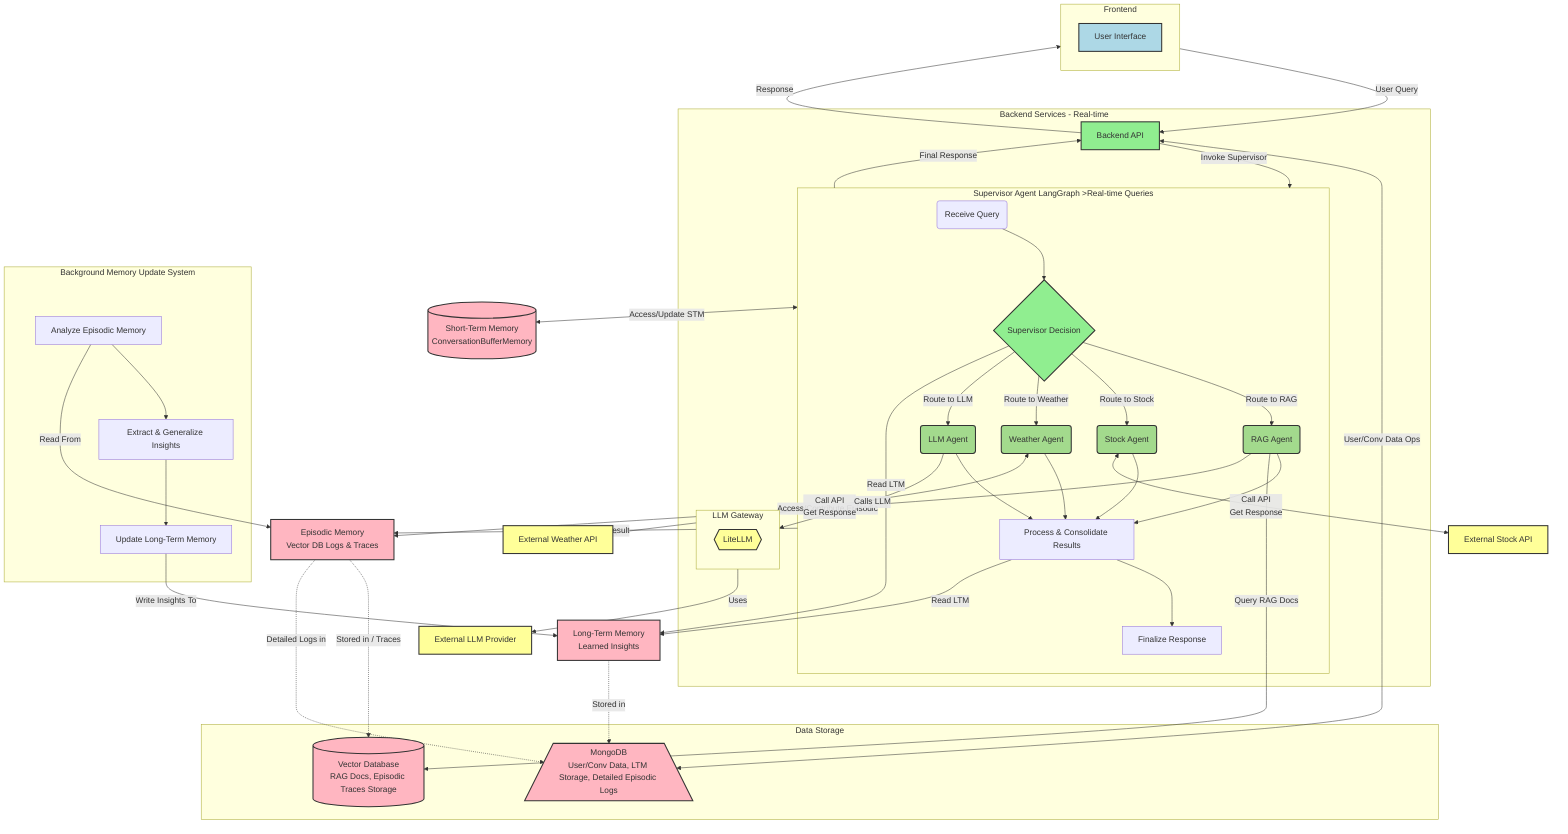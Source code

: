 %% title: Revised Phase 4 Architecture Diagram: RAG, Vector DB, and Comprehensive Memory
%% Mermaid initialization for styling
%%{
  init: {
    'theme': 'base',
    'themeVariables': {
      'fontFamily': 'Arial, sans-serif',
      'fontSize': '16px',
      'primaryColor': '#ADD8E6',    %% Light Blue (UI)
      'secondaryColor': '#90EE90',  %% Light Green (Backend/Supervisor)
      'tertiaryColor': '#A3DA8D',   %% Medium Green (Specialized Agent)
      'quaternaryColor': '#FFB6C1', %% Light Red/Pink (Database/Memory/Resources)
      'lineColor': '#555',
      'nodeBorder': '#333',
      'primaryTextColor': '#333',
      'clusterBorder': '#BBB',
      'clusterBkg': '#F9f9f9'
    },
    'flowchart': {
      'curve': 'basis'
    }
  }
}%%
flowchart TD

    %% Define Custom Styles
    classDef uiStyle fill:#ADD8E6,stroke:#333,stroke-width:2px;
    classDef backendStyle fill:#90EE90,stroke:#333,stroke-width:2px;
    classDef agentStyle fill:#A3DA8D,stroke:#333,stroke-width:2px;
    classDef dbStyle fill:#FFB6C1,stroke:#333,stroke-width:2px;
    classDef externalStyle fill:#FFFF99,stroke:#333,stroke-width:2px;
    classDef memoryStyle fill:#FFB6C1,stroke:#333,stroke-width:2px;

    %% --- Top-Level Subgraphs & Nodes ---

    subgraph FE[Frontend]
        direction TB
        UI[User Interface]:::uiStyle
    end

    subgraph BS[Backend Services - Real-time]
        direction TB
        BackendAPI[Backend API]:::backendStyle

        subgraph SupervisorGraph[Supervisor Agent LangGraph >Real-time Queries]
            direction TB
            Input(Receive Query)
            SupervisorNode{Supervisor Decision}:::backendStyle
            RAGAgentNode(RAG Agent):::agentStyle
            StockAgentNode(Stock Agent):::agentStyle
            WeatherAgentNode(Weather Agent):::agentStyle
            LLMAgentNode(LLM Agent):::agentStyle
            ProcessResults[Process & Consolidate Results]
            FinalizeResponse[Finalize Response]

            %% Internal LangGraph Flow
            Input --> SupervisorNode;
            SupervisorNode -- "Route to RAG" --> RAGAgentNode;
            SupervisorNode -- "Route to Stock" --> StockAgentNode;
            SupervisorNode -- "Route to Weather" --> WeatherAgentNode;
            SupervisorNode -- "Route to LLM" --> LLMAgentNode;

            RAGAgentNode --> ProcessResults;
            StockAgentNode --> ProcessResults;
            WeatherAgentNode --> ProcessResults;
            LLMAgentNode --> ProcessResults;
            ProcessResults --> FinalizeResponse;
        end

        subgraph LG[LLM Gateway]
            direction TB
            LiteLLMGateway{{LiteLLM}}:::externalStyle
        end
    end

    %% Central Memory Components (Conceptual)
    STM[(Short-Term Memory<br>ConversationBufferMemory)]:::memoryStyle
    EpisodicMemory[Episodic Memory<br>Vector DB Logs & Traces]:::memoryStyle
    LongTermMemory[Long-Term Memory<br>Learned Insights]:::memoryStyle

    %% Data Storage (Physical)
    subgraph DS[Data Storage]
        direction TB
        MongoDB[/MongoDB<br>User/Conv Data, LTM Storage, Detailed Episodic Logs\]:::dbStyle
        VectorDB[(Vector Database<br>RAG Docs, Episodic Traces Storage)]:::dbStyle
    end

    %% Background Memory Update System (Separated)
    subgraph BackgroundUpdater[Background Memory Update System]
        direction TB
        AnalyzeEpisodicMemory[Analyze Episodic Memory]
        ExtractInsights[Extract & Generalize Insights]
        UpdateLongTermMemory[Update Long-Term Memory]

        %% Internal Background Flow
        AnalyzeEpisodicMemory --> ExtractInsights;
        ExtractInsights --> UpdateLongTermMemory;
    end

    %% External Services & APIs
    ExternalLLM[External LLM Provider]:::externalStyle
    StockAPI[External Stock API]:::externalStyle
    WeatherAPI[External Weather API]:::externalStyle

    %% --- Connections between Components ---

    %% Frontend <--> Backend API
    FE -- "User Query" --> BackendAPI;
    BackendAPI -- "Response" --> FE;

    %% Backend API <--> SupervisorGraph
    BackendAPI -- "Invoke Supervisor" --> SupervisorGraph;
    SupervisorGraph -- "Final Response" --> BackendAPI;

    %% SupervisorGraph <--> Memory Components
    SupervisorGraph <-- "Access/Update STM" --> STM;
    SupervisorGraph -- "Write Trace/Result" --> EpisodicMemory;
    SupervisorNode -- "Read LTM" --> LongTermMemory;
    ProcessResults -- "Read LTM" --> LongTermMemory;

    %% LLM Agent (within SupervisorGraph) <--> LLM Gateway (within BS) <--> External LLM
    LLMAgentNode -- "Calls LLM" --> LG;
    LG -- "Uses" --> ExternalLLM;

    %% Specialized Agents (within SupervisorGraph) <--> External Tools & Data Storage
    RAGAgentNode -- "Query RAG Docs" --> VectorDB;
    %% RAG agent can also interact with episodic memory
    RAGAgentNode -- "Access/Contribute Episodic" --> EpisodicMemory; 
    StockAgentNode <-- "Call API<br>Get Response" --> StockAPI;
    WeatherAgentNode <-- "Call API<br>Get Response" --> WeatherAPI;

    %% Backend API <--> Data Storage (for user/conversation data)
    BackendAPI <-- "User/Conv Data Ops" --> MongoDB;

    %% BackgroundUpdater <--> Memory Components (and implicitly their storage)
    AnalyzeEpisodicMemory -- "Read From" --> EpisodicMemory;
    %% If background analysis also needs direct access to detailed MongoDB logs for episodes:
    %% AnalyzeEpisodicMemory -- "Read Detailed Logs From" --> MongoDB;
    UpdateLongTermMemory -- "Write Insights To" --> LongTermMemory;

    %% Conceptual Memory <--> Physical Storage Links (illustrative)
    EpisodicMemory -. "Stored in / Traces" .-> VectorDB;
    EpisodicMemory -. "Detailed Logs in" .-> MongoDB; 
    LongTermMemory -. "Stored in" .-> MongoDB;
    %% STM is primarily managed by the application; its persistence for conversation history is covered by BackendAPI -> MongoDB link.

    %% Default link style
    linkStyle default interpolate basis;
    %% If detailed logs complement traces in VectorDB
